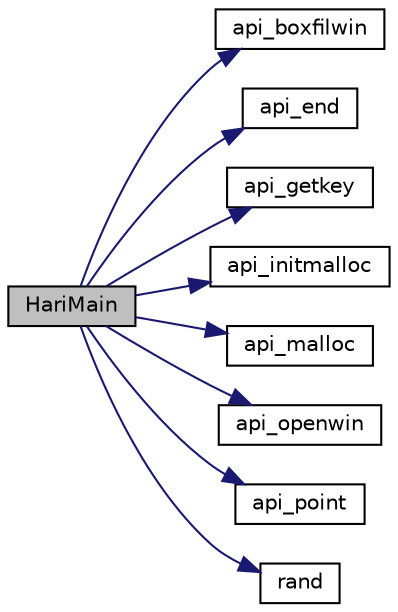 digraph "HariMain"
{
 // LATEX_PDF_SIZE
  edge [fontname="Helvetica",fontsize="10",labelfontname="Helvetica",labelfontsize="10"];
  node [fontname="Helvetica",fontsize="10",shape=record];
  rankdir="LR";
  Node1 [label="HariMain",height=0.2,width=0.4,color="black", fillcolor="grey75", style="filled", fontcolor="black",tooltip=" "];
  Node1 -> Node2 [color="midnightblue",fontsize="10",style="solid"];
  Node2 [label="api_boxfilwin",height=0.2,width=0.4,color="black", fillcolor="white", style="filled",URL="$apilib_8h.html#aeb90139a38ff3dcdc979ba44ad1837b9",tooltip="指定ウインドウに四角形を描画する"];
  Node1 -> Node3 [color="midnightblue",fontsize="10",style="solid"];
  Node3 [label="api_end",height=0.2,width=0.4,color="black", fillcolor="white", style="filled",URL="$apilib_8h.html#ad75f3bbaa1d5c628c07566f9eba2dba3",tooltip="終了API"];
  Node1 -> Node4 [color="midnightblue",fontsize="10",style="solid"];
  Node4 [label="api_getkey",height=0.2,width=0.4,color="black", fillcolor="white", style="filled",URL="$apilib_8h.html#a3140d6ff11e61bca4fb683b070bfd836",tooltip="キー入力を受け付けます"];
  Node1 -> Node5 [color="midnightblue",fontsize="10",style="solid"];
  Node5 [label="api_initmalloc",height=0.2,width=0.4,color="black", fillcolor="white", style="filled",URL="$apilib_8h.html#a2441c5574e36da0c19e2c0a47aea295e",tooltip="メモリマネージャの初期化を行う"];
  Node1 -> Node6 [color="midnightblue",fontsize="10",style="solid"];
  Node6 [label="api_malloc",height=0.2,width=0.4,color="black", fillcolor="white", style="filled",URL="$apilib_8h.html#a0179a3e4366c71d17f9bdbf27042f6ec",tooltip="指定サイズのメモリを確保する"];
  Node1 -> Node7 [color="midnightblue",fontsize="10",style="solid"];
  Node7 [label="api_openwin",height=0.2,width=0.4,color="black", fillcolor="white", style="filled",URL="$apilib_8h.html#afdd7af308e25e9174f9a5d8544a5874a",tooltip="ウインドウを生成する"];
  Node1 -> Node8 [color="midnightblue",fontsize="10",style="solid"];
  Node8 [label="api_point",height=0.2,width=0.4,color="black", fillcolor="white", style="filled",URL="$apilib_8h.html#abe8db6906a558f3e5bcfd87b33ce723f",tooltip="ウインドウに点を打つ"];
  Node1 -> Node9 [color="midnightblue",fontsize="10",style="solid"];
  Node9 [label="rand",height=0.2,width=0.4,color="black", fillcolor="white", style="filled",URL="$stars_8c.html#ae23144bcbb8e3742b00eb687c36654d1",tooltip=" "];
}
